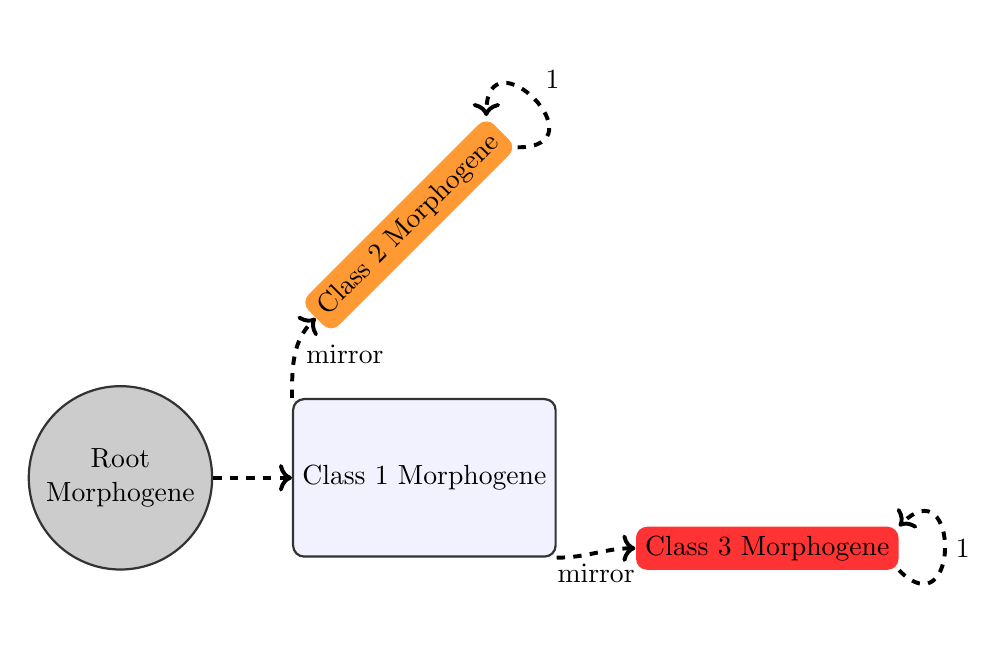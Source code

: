 \begin{tikzpicture}
% classes
\tikzstyle{root} = [draw=black!80, thick,minimum width=1.5cm,minimum height=1cm, circle, fill=black!20]
\tikzstyle{class1} = [minimum width=3cm, minimum height=2cm,draw=black!80, thick, fill=blue!5, rounded corners, rectangle]
\tikzstyle{class2} = [minimum width=2.5cm,minimum height=0.2cm, rounded corners,rectangle, fill=orange!80]
\tikzstyle{class3} = [minimum width=2.5cm,minimum height=0.2cm, rounded corners,rectangle, fill=red!80]

%###############################################
% head
%###############################################
\node(root-morphogene)[root,align=center]{Root\\ Morphogene};

%###############################################
% torso
%###############################################
\node(class1-morphogene)[class1,right= 1cm of root-morphogene]{Class 1 Morphogene};

%###############################################
% arm
%###############################################
\node(class2-morphogene)[class2, above= 2cm of class1-morphogene,rotate around={45:(0,0)}]{Class 2 Morphogene};

%###############################################
% leg
%###############################################
\node(class3-morphogene)[class3, below right= -0.4cm and 1cm of class1-morphogene]{Class 3 Morphogene};

%###############################################
% torso branch
%###############################################
\draw[dashed,->,line width=0.5mm] (root-morphogene.east) to [out=0,in=180] node[below] {} (class1-morphogene.west);

%###############################################
% arm branches
%###############################################
\draw[dashed,->,line width=0.5mm] (class1-morphogene.north west) to [out=90,in=-135] node[right] {mirror} (class2-morphogene.west);
\draw[dashed,->,line width=0.5mm,loop above,looseness=5,min distance=5mm] (class2-morphogene.south east) to [out=0,in=90] node[above right] {1} (class2-morphogene.north east);

%###############################################
% leg branches
%###############################################
\draw[dashed,->,line width=0.5mm] (class1-morphogene.south east) to [out=0,in=180] node[below] {mirror} (class3-morphogene.west);
\draw[dashed,->,line width=0.5mm,loop above,looseness=5,min distance=5mm] (class3-morphogene.south east) to [out=-45,in=45] node[right] {1} (class3-morphogene.north east);
\end{tikzpicture}
